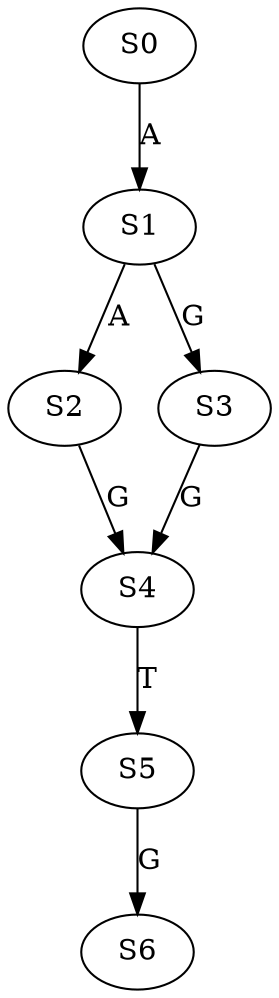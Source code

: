 strict digraph  {
	S0 -> S1 [ label = A ];
	S1 -> S2 [ label = A ];
	S1 -> S3 [ label = G ];
	S2 -> S4 [ label = G ];
	S3 -> S4 [ label = G ];
	S4 -> S5 [ label = T ];
	S5 -> S6 [ label = G ];
}
